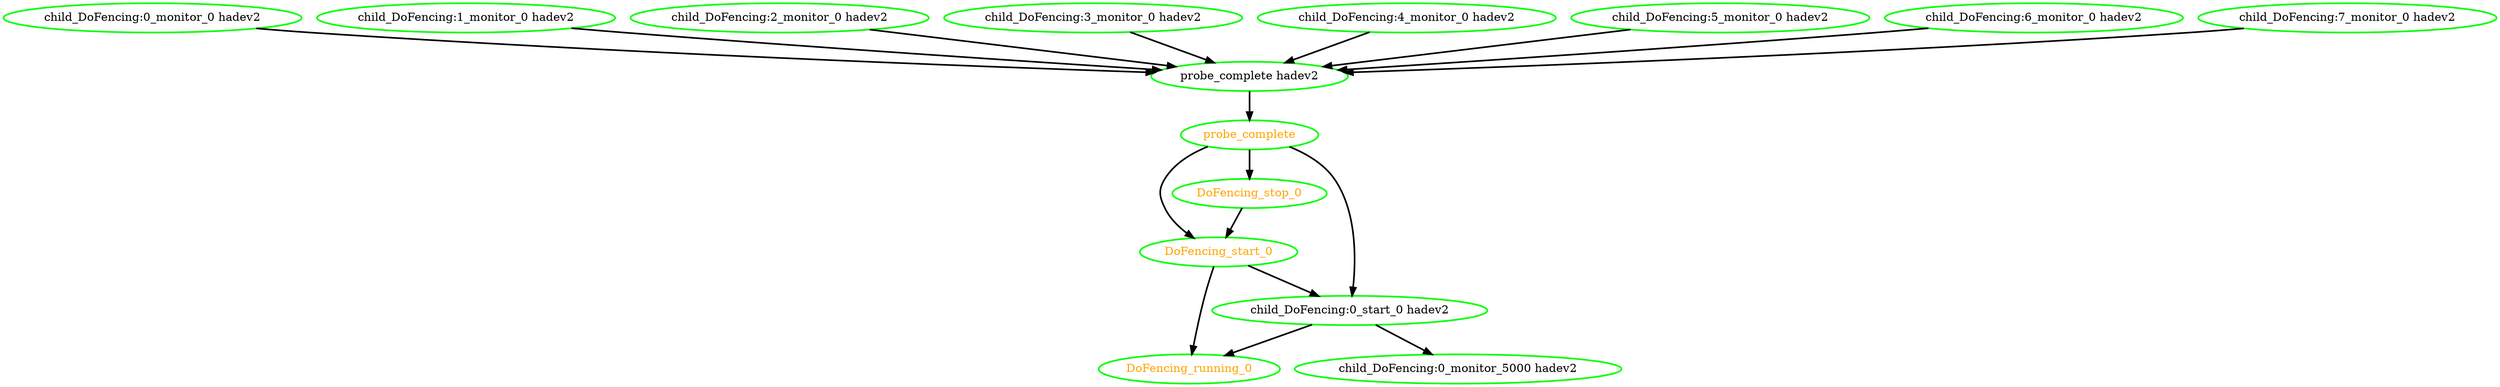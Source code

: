 digraph "g" {
"DoFencing_running_0" [ style=bold color="green" fontcolor="orange"  ]
"DoFencing_start_0" -> "DoFencing_running_0" [ style = bold]
"DoFencing_start_0" -> "child_DoFencing:0_start_0 hadev2" [ style = bold]
"DoFencing_start_0" [ style=bold color="green" fontcolor="orange"  ]
"DoFencing_stop_0" -> "DoFencing_start_0" [ style = bold]
"DoFencing_stop_0" [ style=bold color="green" fontcolor="orange"  ]
"child_DoFencing:0_monitor_0 hadev2" -> "probe_complete hadev2" [ style = bold]
"child_DoFencing:0_monitor_0 hadev2" [ style=bold color="green" fontcolor="black"  ]
"child_DoFencing:0_monitor_5000 hadev2" [ style=bold color="green" fontcolor="black"  ]
"child_DoFencing:0_start_0 hadev2" -> "DoFencing_running_0" [ style = bold]
"child_DoFencing:0_start_0 hadev2" -> "child_DoFencing:0_monitor_5000 hadev2" [ style = bold]
"child_DoFencing:0_start_0 hadev2" [ style=bold color="green" fontcolor="black"  ]
"child_DoFencing:1_monitor_0 hadev2" -> "probe_complete hadev2" [ style = bold]
"child_DoFencing:1_monitor_0 hadev2" [ style=bold color="green" fontcolor="black"  ]
"child_DoFencing:2_monitor_0 hadev2" -> "probe_complete hadev2" [ style = bold]
"child_DoFencing:2_monitor_0 hadev2" [ style=bold color="green" fontcolor="black"  ]
"child_DoFencing:3_monitor_0 hadev2" -> "probe_complete hadev2" [ style = bold]
"child_DoFencing:3_monitor_0 hadev2" [ style=bold color="green" fontcolor="black"  ]
"child_DoFencing:4_monitor_0 hadev2" -> "probe_complete hadev2" [ style = bold]
"child_DoFencing:4_monitor_0 hadev2" [ style=bold color="green" fontcolor="black"  ]
"child_DoFencing:5_monitor_0 hadev2" -> "probe_complete hadev2" [ style = bold]
"child_DoFencing:5_monitor_0 hadev2" [ style=bold color="green" fontcolor="black"  ]
"child_DoFencing:6_monitor_0 hadev2" -> "probe_complete hadev2" [ style = bold]
"child_DoFencing:6_monitor_0 hadev2" [ style=bold color="green" fontcolor="black"  ]
"child_DoFencing:7_monitor_0 hadev2" -> "probe_complete hadev2" [ style = bold]
"child_DoFencing:7_monitor_0 hadev2" [ style=bold color="green" fontcolor="black"  ]
"probe_complete hadev2" -> "probe_complete" [ style = bold]
"probe_complete hadev2" [ style=bold color="green" fontcolor="black"  ]
"probe_complete" -> "DoFencing_start_0" [ style = bold]
"probe_complete" -> "DoFencing_stop_0" [ style = bold]
"probe_complete" -> "child_DoFencing:0_start_0 hadev2" [ style = bold]
"probe_complete" [ style=bold color="green" fontcolor="orange"  ]
}
